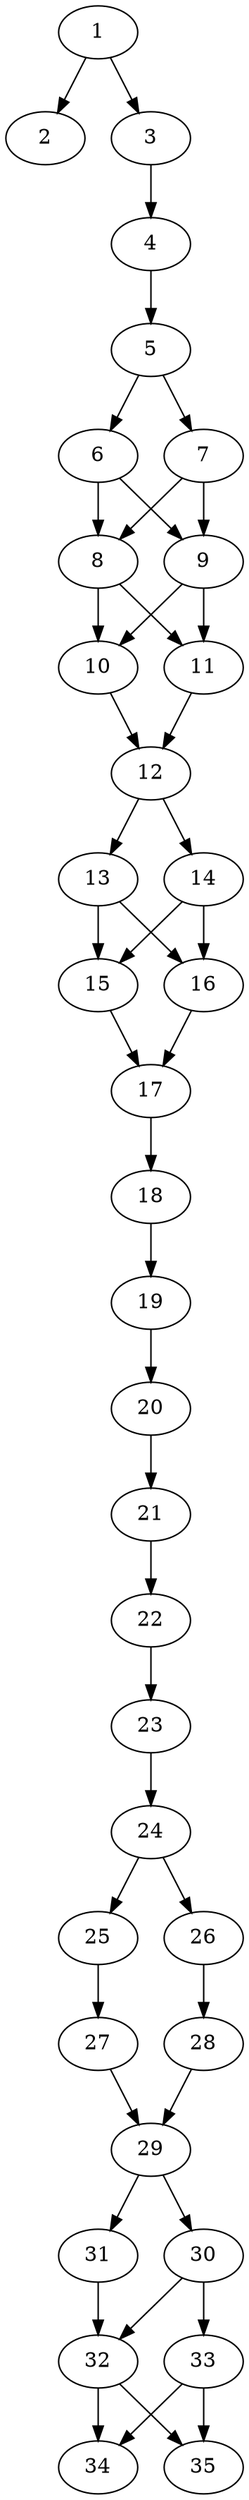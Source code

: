 // DAG automatically generated by daggen at Thu Oct  3 14:05:37 2019
// ./daggen --dot -n 35 --ccr 0.4 --fat 0.3 --regular 0.9 --density 0.9 --mindata 5242880 --maxdata 52428800 
digraph G {
  1 [size="87759360", alpha="0.02", expect_size="35103744"] 
  1 -> 2 [size ="35103744"]
  1 -> 3 [size ="35103744"]
  2 [size="60221440", alpha="0.14", expect_size="24088576"] 
  3 [size="13568000", alpha="0.07", expect_size="5427200"] 
  3 -> 4 [size ="5427200"]
  4 [size="17031680", alpha="0.01", expect_size="6812672"] 
  4 -> 5 [size ="6812672"]
  5 [size="90542080", alpha="0.05", expect_size="36216832"] 
  5 -> 6 [size ="36216832"]
  5 -> 7 [size ="36216832"]
  6 [size="72724480", alpha="0.08", expect_size="29089792"] 
  6 -> 8 [size ="29089792"]
  6 -> 9 [size ="29089792"]
  7 [size="108216320", alpha="0.15", expect_size="43286528"] 
  7 -> 8 [size ="43286528"]
  7 -> 9 [size ="43286528"]
  8 [size="122557440", alpha="0.03", expect_size="49022976"] 
  8 -> 10 [size ="49022976"]
  8 -> 11 [size ="49022976"]
  9 [size="15833600", alpha="0.00", expect_size="6333440"] 
  9 -> 10 [size ="6333440"]
  9 -> 11 [size ="6333440"]
  10 [size="64947200", alpha="0.13", expect_size="25978880"] 
  10 -> 12 [size ="25978880"]
  11 [size="129287680", alpha="0.00", expect_size="51715072"] 
  11 -> 12 [size ="51715072"]
  12 [size="22704640", alpha="0.08", expect_size="9081856"] 
  12 -> 13 [size ="9081856"]
  12 -> 14 [size ="9081856"]
  13 [size="107543040", alpha="0.04", expect_size="43017216"] 
  13 -> 15 [size ="43017216"]
  13 -> 16 [size ="43017216"]
  14 [size="33628160", alpha="0.10", expect_size="13451264"] 
  14 -> 15 [size ="13451264"]
  14 -> 16 [size ="13451264"]
  15 [size="41479680", alpha="0.14", expect_size="16591872"] 
  15 -> 17 [size ="16591872"]
  16 [size="70072320", alpha="0.13", expect_size="28028928"] 
  16 -> 17 [size ="28028928"]
  17 [size="118272000", alpha="0.14", expect_size="47308800"] 
  17 -> 18 [size ="47308800"]
  18 [size="91289600", alpha="0.01", expect_size="36515840"] 
  18 -> 19 [size ="36515840"]
  19 [size="106754560", alpha="0.00", expect_size="42701824"] 
  19 -> 20 [size ="42701824"]
  20 [size="108751360", alpha="0.15", expect_size="43500544"] 
  20 -> 21 [size ="43500544"]
  21 [size="65000960", alpha="0.03", expect_size="26000384"] 
  21 -> 22 [size ="26000384"]
  22 [size="66158080", alpha="0.18", expect_size="26463232"] 
  22 -> 23 [size ="26463232"]
  23 [size="114667520", alpha="0.14", expect_size="45867008"] 
  23 -> 24 [size ="45867008"]
  24 [size="22755840", alpha="0.10", expect_size="9102336"] 
  24 -> 25 [size ="9102336"]
  24 -> 26 [size ="9102336"]
  25 [size="80130560", alpha="0.19", expect_size="32052224"] 
  25 -> 27 [size ="32052224"]
  26 [size="42977280", alpha="0.18", expect_size="17190912"] 
  26 -> 28 [size ="17190912"]
  27 [size="119598080", alpha="0.14", expect_size="47839232"] 
  27 -> 29 [size ="47839232"]
  28 [size="84229120", alpha="0.08", expect_size="33691648"] 
  28 -> 29 [size ="33691648"]
  29 [size="90091520", alpha="0.03", expect_size="36036608"] 
  29 -> 30 [size ="36036608"]
  29 -> 31 [size ="36036608"]
  30 [size="92344320", alpha="0.06", expect_size="36937728"] 
  30 -> 32 [size ="36937728"]
  30 -> 33 [size ="36937728"]
  31 [size="63810560", alpha="0.09", expect_size="25524224"] 
  31 -> 32 [size ="25524224"]
  32 [size="79150080", alpha="0.14", expect_size="31660032"] 
  32 -> 34 [size ="31660032"]
  32 -> 35 [size ="31660032"]
  33 [size="67507200", alpha="0.14", expect_size="27002880"] 
  33 -> 34 [size ="27002880"]
  33 -> 35 [size ="27002880"]
  34 [size="29345280", alpha="0.18", expect_size="11738112"] 
  35 [size="86556160", alpha="0.07", expect_size="34622464"] 
}
